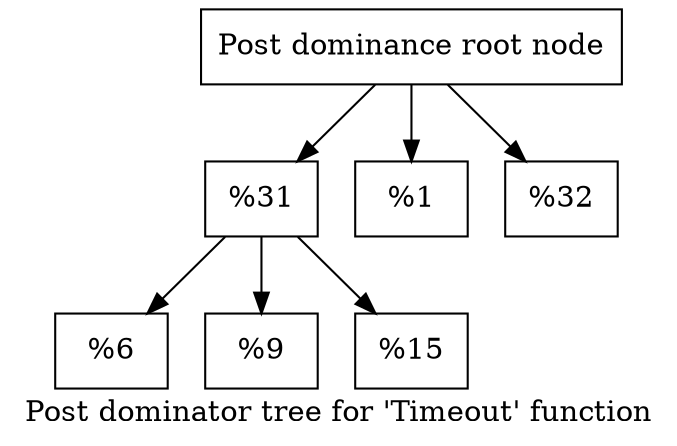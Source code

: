 digraph "Post dominator tree for 'Timeout' function" {
	label="Post dominator tree for 'Timeout' function";

	Node0x9b70d0 [shape=record,label="{Post dominance root node}"];
	Node0x9b70d0 -> Node0x9f8ab0;
	Node0x9b70d0 -> Node0x9a4230;
	Node0x9b70d0 -> Node0x9b1d80;
	Node0x9f8ab0 [shape=record,label="{%31}"];
	Node0x9f8ab0 -> Node0x9a5710;
	Node0x9f8ab0 -> Node0x9f77c0;
	Node0x9f8ab0 -> Node0x975740;
	Node0x9a5710 [shape=record,label="{%6}"];
	Node0x9f77c0 [shape=record,label="{%9}"];
	Node0x975740 [shape=record,label="{%15}"];
	Node0x9a4230 [shape=record,label="{%1}"];
	Node0x9b1d80 [shape=record,label="{%32}"];
}
